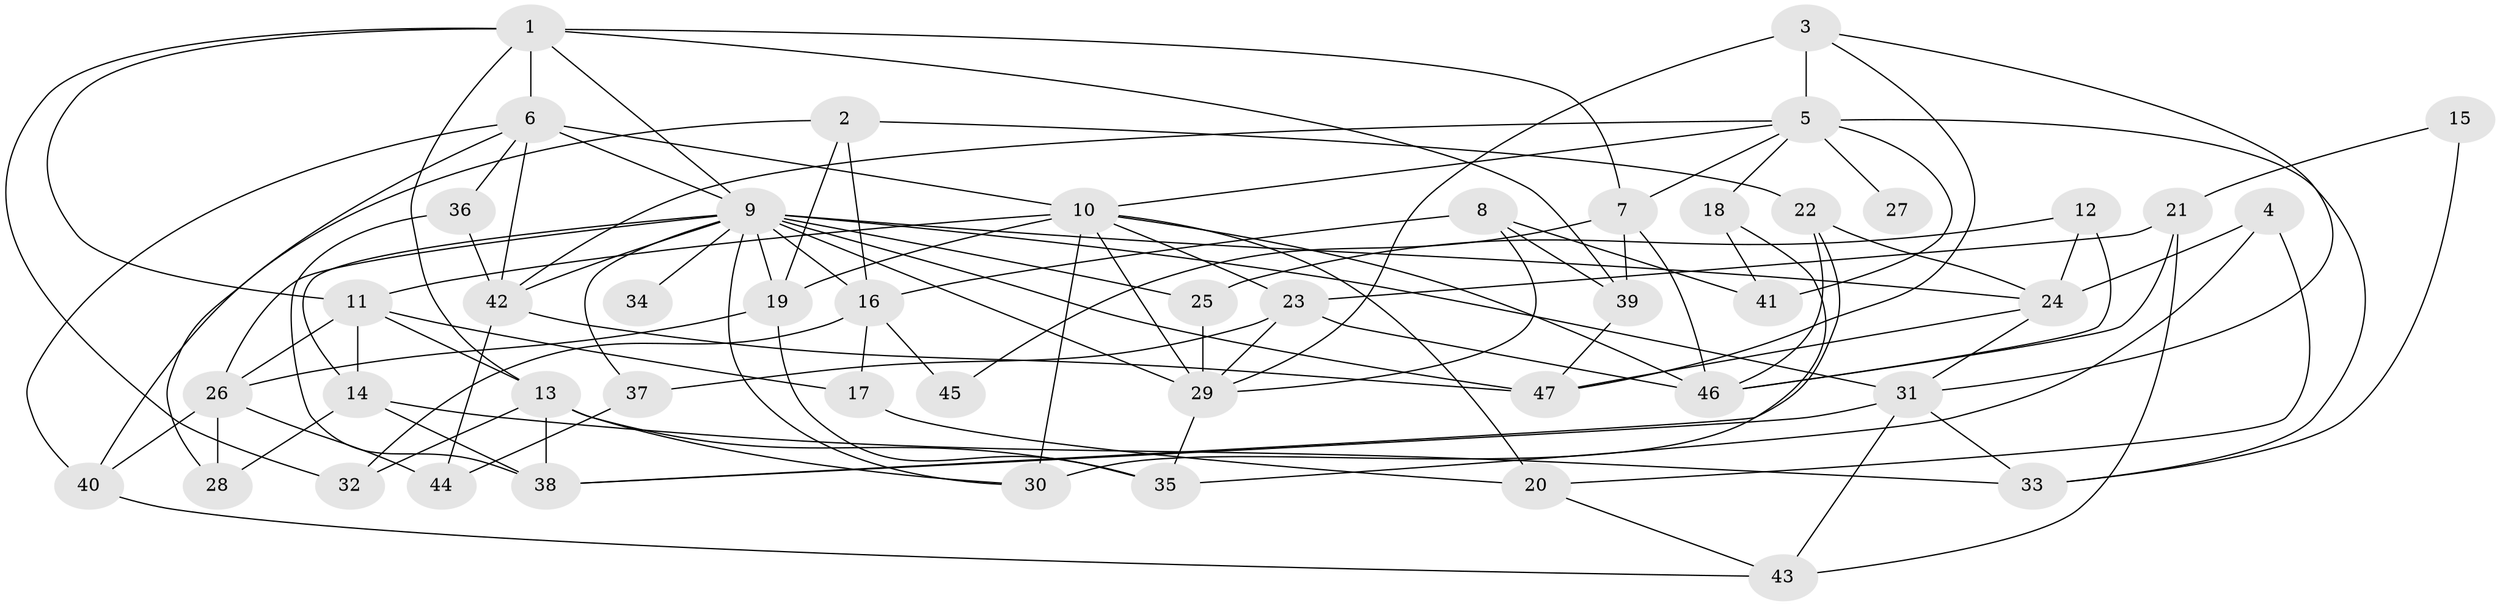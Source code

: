 // original degree distribution, {4: 0.2987012987012987, 5: 0.16883116883116883, 3: 0.2987012987012987, 6: 0.11688311688311688, 2: 0.09090909090909091, 7: 0.025974025974025976}
// Generated by graph-tools (version 1.1) at 2025/50/03/04/25 22:50:54]
// undirected, 47 vertices, 109 edges
graph export_dot {
  node [color=gray90,style=filled];
  1;
  2;
  3;
  4;
  5;
  6;
  7;
  8;
  9;
  10;
  11;
  12;
  13;
  14;
  15;
  16;
  17;
  18;
  19;
  20;
  21;
  22;
  23;
  24;
  25;
  26;
  27;
  28;
  29;
  30;
  31;
  32;
  33;
  34;
  35;
  36;
  37;
  38;
  39;
  40;
  41;
  42;
  43;
  44;
  45;
  46;
  47;
  1 -- 6 [weight=1.0];
  1 -- 7 [weight=1.0];
  1 -- 9 [weight=1.0];
  1 -- 11 [weight=1.0];
  1 -- 13 [weight=1.0];
  1 -- 32 [weight=1.0];
  1 -- 39 [weight=1.0];
  2 -- 16 [weight=1.0];
  2 -- 19 [weight=1.0];
  2 -- 22 [weight=1.0];
  2 -- 40 [weight=1.0];
  3 -- 5 [weight=2.0];
  3 -- 29 [weight=1.0];
  3 -- 31 [weight=1.0];
  3 -- 47 [weight=1.0];
  4 -- 20 [weight=1.0];
  4 -- 24 [weight=1.0];
  4 -- 35 [weight=1.0];
  5 -- 7 [weight=1.0];
  5 -- 10 [weight=2.0];
  5 -- 18 [weight=1.0];
  5 -- 27 [weight=2.0];
  5 -- 33 [weight=1.0];
  5 -- 41 [weight=1.0];
  5 -- 42 [weight=1.0];
  6 -- 9 [weight=1.0];
  6 -- 10 [weight=2.0];
  6 -- 28 [weight=1.0];
  6 -- 36 [weight=1.0];
  6 -- 40 [weight=1.0];
  6 -- 42 [weight=1.0];
  7 -- 39 [weight=1.0];
  7 -- 45 [weight=1.0];
  7 -- 46 [weight=1.0];
  8 -- 16 [weight=1.0];
  8 -- 29 [weight=1.0];
  8 -- 39 [weight=1.0];
  8 -- 41 [weight=1.0];
  9 -- 14 [weight=1.0];
  9 -- 16 [weight=1.0];
  9 -- 19 [weight=2.0];
  9 -- 24 [weight=1.0];
  9 -- 25 [weight=1.0];
  9 -- 26 [weight=1.0];
  9 -- 29 [weight=1.0];
  9 -- 30 [weight=1.0];
  9 -- 31 [weight=2.0];
  9 -- 34 [weight=2.0];
  9 -- 37 [weight=1.0];
  9 -- 42 [weight=1.0];
  9 -- 47 [weight=2.0];
  10 -- 11 [weight=1.0];
  10 -- 19 [weight=1.0];
  10 -- 20 [weight=1.0];
  10 -- 23 [weight=1.0];
  10 -- 29 [weight=1.0];
  10 -- 30 [weight=2.0];
  10 -- 46 [weight=1.0];
  11 -- 13 [weight=1.0];
  11 -- 14 [weight=1.0];
  11 -- 17 [weight=1.0];
  11 -- 26 [weight=1.0];
  12 -- 24 [weight=1.0];
  12 -- 25 [weight=1.0];
  12 -- 46 [weight=1.0];
  13 -- 30 [weight=1.0];
  13 -- 32 [weight=1.0];
  13 -- 35 [weight=1.0];
  13 -- 38 [weight=1.0];
  14 -- 28 [weight=1.0];
  14 -- 33 [weight=1.0];
  14 -- 38 [weight=1.0];
  15 -- 21 [weight=1.0];
  15 -- 33 [weight=1.0];
  16 -- 17 [weight=1.0];
  16 -- 32 [weight=1.0];
  16 -- 45 [weight=2.0];
  17 -- 20 [weight=1.0];
  18 -- 30 [weight=1.0];
  18 -- 41 [weight=1.0];
  19 -- 26 [weight=1.0];
  19 -- 35 [weight=1.0];
  20 -- 43 [weight=1.0];
  21 -- 23 [weight=1.0];
  21 -- 43 [weight=1.0];
  21 -- 46 [weight=1.0];
  22 -- 24 [weight=1.0];
  22 -- 38 [weight=1.0];
  22 -- 46 [weight=1.0];
  23 -- 29 [weight=1.0];
  23 -- 37 [weight=1.0];
  23 -- 46 [weight=1.0];
  24 -- 31 [weight=1.0];
  24 -- 47 [weight=1.0];
  25 -- 29 [weight=1.0];
  26 -- 28 [weight=1.0];
  26 -- 40 [weight=1.0];
  26 -- 44 [weight=1.0];
  29 -- 35 [weight=1.0];
  31 -- 33 [weight=1.0];
  31 -- 38 [weight=1.0];
  31 -- 43 [weight=1.0];
  36 -- 38 [weight=1.0];
  36 -- 42 [weight=1.0];
  37 -- 44 [weight=1.0];
  39 -- 47 [weight=1.0];
  40 -- 43 [weight=1.0];
  42 -- 44 [weight=1.0];
  42 -- 47 [weight=1.0];
}
